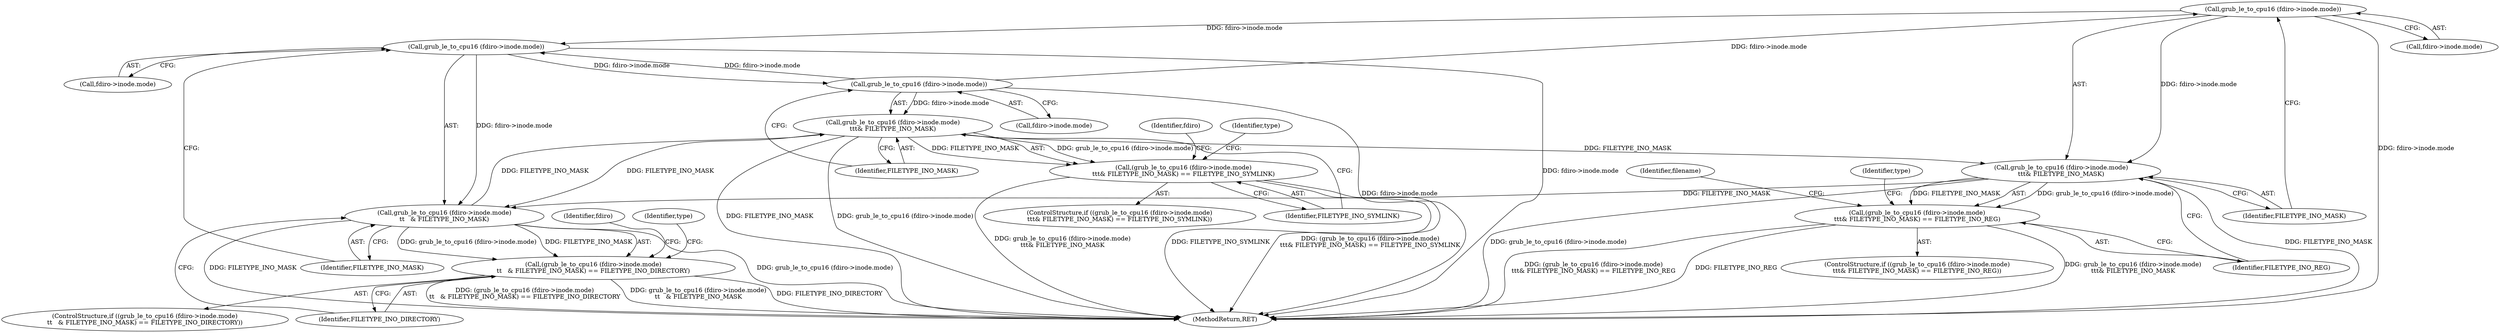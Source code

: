 digraph "0_radare2_796dd28aaa6b9fa76d99c42c4d5ff8b257cc2191_0@pointer" {
"1000358" [label="(Call,grub_le_to_cpu16 (fdiro->inode.mode))"];
"1000343" [label="(Call,grub_le_to_cpu16 (fdiro->inode.mode))"];
"1000328" [label="(Call,grub_le_to_cpu16 (fdiro->inode.mode))"];
"1000358" [label="(Call,grub_le_to_cpu16 (fdiro->inode.mode))"];
"1000327" [label="(Call,grub_le_to_cpu16 (fdiro->inode.mode)\n\t\t   & FILETYPE_INO_MASK)"];
"1000326" [label="(Call,(grub_le_to_cpu16 (fdiro->inode.mode)\n\t\t   & FILETYPE_INO_MASK) == FILETYPE_INO_DIRECTORY)"];
"1000342" [label="(Call,grub_le_to_cpu16 (fdiro->inode.mode)\n\t\t\t& FILETYPE_INO_MASK)"];
"1000341" [label="(Call,(grub_le_to_cpu16 (fdiro->inode.mode)\n\t\t\t& FILETYPE_INO_MASK) == FILETYPE_INO_SYMLINK)"];
"1000357" [label="(Call,grub_le_to_cpu16 (fdiro->inode.mode)\n\t\t\t& FILETYPE_INO_MASK)"];
"1000356" [label="(Call,(grub_le_to_cpu16 (fdiro->inode.mode)\n\t\t\t& FILETYPE_INO_MASK) == FILETYPE_INO_REG)"];
"1000334" [label="(Identifier,FILETYPE_INO_MASK)"];
"1000365" [label="(Identifier,FILETYPE_INO_REG)"];
"1000329" [label="(Call,fdiro->inode.mode)"];
"1000357" [label="(Call,grub_le_to_cpu16 (fdiro->inode.mode)\n\t\t\t& FILETYPE_INO_MASK)"];
"1000371" [label="(Identifier,filename)"];
"1000356" [label="(Call,(grub_le_to_cpu16 (fdiro->inode.mode)\n\t\t\t& FILETYPE_INO_MASK) == FILETYPE_INO_REG)"];
"1000358" [label="(Call,grub_le_to_cpu16 (fdiro->inode.mode))"];
"1000343" [label="(Call,grub_le_to_cpu16 (fdiro->inode.mode))"];
"1000337" [label="(Identifier,type)"];
"1000325" [label="(ControlStructure,if ((grub_le_to_cpu16 (fdiro->inode.mode)\n\t\t   & FILETYPE_INO_MASK) == FILETYPE_INO_DIRECTORY))"];
"1000367" [label="(Identifier,type)"];
"1000328" [label="(Call,grub_le_to_cpu16 (fdiro->inode.mode))"];
"1000349" [label="(Identifier,FILETYPE_INO_MASK)"];
"1000361" [label="(Identifier,fdiro)"];
"1000355" [label="(ControlStructure,if ((grub_le_to_cpu16 (fdiro->inode.mode)\n\t\t\t& FILETYPE_INO_MASK) == FILETYPE_INO_REG))"];
"1000341" [label="(Call,(grub_le_to_cpu16 (fdiro->inode.mode)\n\t\t\t& FILETYPE_INO_MASK) == FILETYPE_INO_SYMLINK)"];
"1000352" [label="(Identifier,type)"];
"1000335" [label="(Identifier,FILETYPE_INO_DIRECTORY)"];
"1000346" [label="(Identifier,fdiro)"];
"1000327" [label="(Call,grub_le_to_cpu16 (fdiro->inode.mode)\n\t\t   & FILETYPE_INO_MASK)"];
"1000344" [label="(Call,fdiro->inode.mode)"];
"1000359" [label="(Call,fdiro->inode.mode)"];
"1000342" [label="(Call,grub_le_to_cpu16 (fdiro->inode.mode)\n\t\t\t& FILETYPE_INO_MASK)"];
"1000340" [label="(ControlStructure,if ((grub_le_to_cpu16 (fdiro->inode.mode)\n\t\t\t& FILETYPE_INO_MASK) == FILETYPE_INO_SYMLINK))"];
"1000350" [label="(Identifier,FILETYPE_INO_SYMLINK)"];
"1000390" [label="(MethodReturn,RET)"];
"1000326" [label="(Call,(grub_le_to_cpu16 (fdiro->inode.mode)\n\t\t   & FILETYPE_INO_MASK) == FILETYPE_INO_DIRECTORY)"];
"1000364" [label="(Identifier,FILETYPE_INO_MASK)"];
"1000358" -> "1000357"  [label="AST: "];
"1000358" -> "1000359"  [label="CFG: "];
"1000359" -> "1000358"  [label="AST: "];
"1000364" -> "1000358"  [label="CFG: "];
"1000358" -> "1000390"  [label="DDG: fdiro->inode.mode"];
"1000358" -> "1000328"  [label="DDG: fdiro->inode.mode"];
"1000358" -> "1000357"  [label="DDG: fdiro->inode.mode"];
"1000343" -> "1000358"  [label="DDG: fdiro->inode.mode"];
"1000343" -> "1000342"  [label="AST: "];
"1000343" -> "1000344"  [label="CFG: "];
"1000344" -> "1000343"  [label="AST: "];
"1000349" -> "1000343"  [label="CFG: "];
"1000343" -> "1000390"  [label="DDG: fdiro->inode.mode"];
"1000343" -> "1000328"  [label="DDG: fdiro->inode.mode"];
"1000343" -> "1000342"  [label="DDG: fdiro->inode.mode"];
"1000328" -> "1000343"  [label="DDG: fdiro->inode.mode"];
"1000328" -> "1000327"  [label="AST: "];
"1000328" -> "1000329"  [label="CFG: "];
"1000329" -> "1000328"  [label="AST: "];
"1000334" -> "1000328"  [label="CFG: "];
"1000328" -> "1000390"  [label="DDG: fdiro->inode.mode"];
"1000328" -> "1000327"  [label="DDG: fdiro->inode.mode"];
"1000327" -> "1000326"  [label="AST: "];
"1000327" -> "1000334"  [label="CFG: "];
"1000334" -> "1000327"  [label="AST: "];
"1000335" -> "1000327"  [label="CFG: "];
"1000327" -> "1000390"  [label="DDG: grub_le_to_cpu16 (fdiro->inode.mode)"];
"1000327" -> "1000390"  [label="DDG: FILETYPE_INO_MASK"];
"1000327" -> "1000326"  [label="DDG: grub_le_to_cpu16 (fdiro->inode.mode)"];
"1000327" -> "1000326"  [label="DDG: FILETYPE_INO_MASK"];
"1000357" -> "1000327"  [label="DDG: FILETYPE_INO_MASK"];
"1000342" -> "1000327"  [label="DDG: FILETYPE_INO_MASK"];
"1000327" -> "1000342"  [label="DDG: FILETYPE_INO_MASK"];
"1000326" -> "1000325"  [label="AST: "];
"1000326" -> "1000335"  [label="CFG: "];
"1000335" -> "1000326"  [label="AST: "];
"1000337" -> "1000326"  [label="CFG: "];
"1000346" -> "1000326"  [label="CFG: "];
"1000326" -> "1000390"  [label="DDG: (grub_le_to_cpu16 (fdiro->inode.mode)\n\t\t   & FILETYPE_INO_MASK) == FILETYPE_INO_DIRECTORY"];
"1000326" -> "1000390"  [label="DDG: grub_le_to_cpu16 (fdiro->inode.mode)\n\t\t   & FILETYPE_INO_MASK"];
"1000326" -> "1000390"  [label="DDG: FILETYPE_INO_DIRECTORY"];
"1000342" -> "1000341"  [label="AST: "];
"1000342" -> "1000349"  [label="CFG: "];
"1000349" -> "1000342"  [label="AST: "];
"1000350" -> "1000342"  [label="CFG: "];
"1000342" -> "1000390"  [label="DDG: FILETYPE_INO_MASK"];
"1000342" -> "1000390"  [label="DDG: grub_le_to_cpu16 (fdiro->inode.mode)"];
"1000342" -> "1000341"  [label="DDG: grub_le_to_cpu16 (fdiro->inode.mode)"];
"1000342" -> "1000341"  [label="DDG: FILETYPE_INO_MASK"];
"1000342" -> "1000357"  [label="DDG: FILETYPE_INO_MASK"];
"1000341" -> "1000340"  [label="AST: "];
"1000341" -> "1000350"  [label="CFG: "];
"1000350" -> "1000341"  [label="AST: "];
"1000352" -> "1000341"  [label="CFG: "];
"1000361" -> "1000341"  [label="CFG: "];
"1000341" -> "1000390"  [label="DDG: grub_le_to_cpu16 (fdiro->inode.mode)\n\t\t\t& FILETYPE_INO_MASK"];
"1000341" -> "1000390"  [label="DDG: FILETYPE_INO_SYMLINK"];
"1000341" -> "1000390"  [label="DDG: (grub_le_to_cpu16 (fdiro->inode.mode)\n\t\t\t& FILETYPE_INO_MASK) == FILETYPE_INO_SYMLINK"];
"1000357" -> "1000356"  [label="AST: "];
"1000357" -> "1000364"  [label="CFG: "];
"1000364" -> "1000357"  [label="AST: "];
"1000365" -> "1000357"  [label="CFG: "];
"1000357" -> "1000390"  [label="DDG: FILETYPE_INO_MASK"];
"1000357" -> "1000390"  [label="DDG: grub_le_to_cpu16 (fdiro->inode.mode)"];
"1000357" -> "1000356"  [label="DDG: grub_le_to_cpu16 (fdiro->inode.mode)"];
"1000357" -> "1000356"  [label="DDG: FILETYPE_INO_MASK"];
"1000356" -> "1000355"  [label="AST: "];
"1000356" -> "1000365"  [label="CFG: "];
"1000365" -> "1000356"  [label="AST: "];
"1000367" -> "1000356"  [label="CFG: "];
"1000371" -> "1000356"  [label="CFG: "];
"1000356" -> "1000390"  [label="DDG: FILETYPE_INO_REG"];
"1000356" -> "1000390"  [label="DDG: (grub_le_to_cpu16 (fdiro->inode.mode)\n\t\t\t& FILETYPE_INO_MASK) == FILETYPE_INO_REG"];
"1000356" -> "1000390"  [label="DDG: grub_le_to_cpu16 (fdiro->inode.mode)\n\t\t\t& FILETYPE_INO_MASK"];
}
